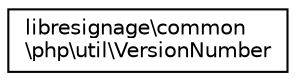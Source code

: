 digraph "Graphical Class Hierarchy"
{
  edge [fontname="Helvetica",fontsize="10",labelfontname="Helvetica",labelfontsize="10"];
  node [fontname="Helvetica",fontsize="10",shape=record];
  rankdir="LR";
  Node0 [label="libresignage\\common\l\\php\\util\\VersionNumber",height=0.2,width=0.4,color="black", fillcolor="white", style="filled",URL="$classlibresignage_1_1common_1_1php_1_1util_1_1VersionNumber.html"];
}
